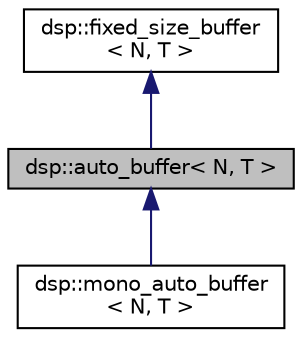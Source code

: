 digraph "dsp::auto_buffer&lt; N, T &gt;"
{
  edge [fontname="Helvetica",fontsize="10",labelfontname="Helvetica",labelfontsize="10"];
  node [fontname="Helvetica",fontsize="10",shape=record];
  Node1 [label="dsp::auto_buffer\< N, T \>",height=0.2,width=0.4,color="black", fillcolor="grey75", style="filled", fontcolor="black"];
  Node2 -> Node1 [dir="back",color="midnightblue",fontsize="10",style="solid",fontname="Helvetica"];
  Node2 [label="dsp::fixed_size_buffer\l\< N, T \>",height=0.2,width=0.4,color="black", fillcolor="white", style="filled",URL="$classdsp_1_1fixed__size__buffer.html"];
  Node1 -> Node3 [dir="back",color="midnightblue",fontsize="10",style="solid",fontname="Helvetica"];
  Node3 [label="dsp::mono_auto_buffer\l\< N, T \>",height=0.2,width=0.4,color="black", fillcolor="white", style="filled",URL="$classdsp_1_1mono__auto__buffer.html",tooltip="this is useless for now "];
}
